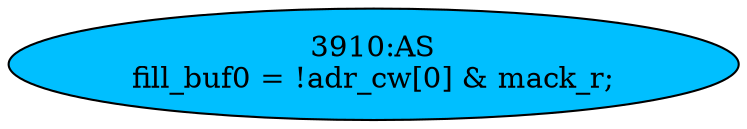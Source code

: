 strict digraph "" {
	node [label="\N"];
	"3910:AS"	 [ast="<pyverilog.vparser.ast.Assign object at 0x7f13b5599510>",
		def_var="['fill_buf0']",
		fillcolor=deepskyblue,
		label="3910:AS
fill_buf0 = !adr_cw[0] & mack_r;",
		statements="[]",
		style=filled,
		typ=Assign,
		use_var="['adr_cw', 'mack_r']"];
}
